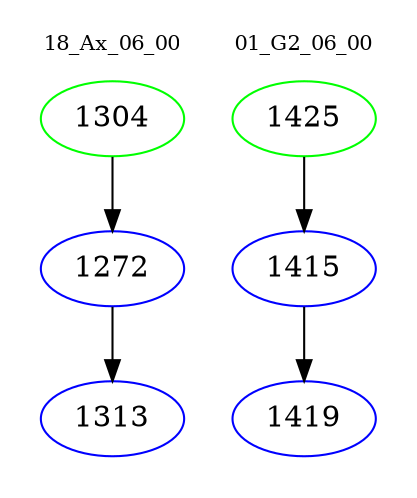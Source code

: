 digraph{
subgraph cluster_0 {
color = white
label = "18_Ax_06_00";
fontsize=10;
T0_1304 [label="1304", color="green"]
T0_1304 -> T0_1272 [color="black"]
T0_1272 [label="1272", color="blue"]
T0_1272 -> T0_1313 [color="black"]
T0_1313 [label="1313", color="blue"]
}
subgraph cluster_1 {
color = white
label = "01_G2_06_00";
fontsize=10;
T1_1425 [label="1425", color="green"]
T1_1425 -> T1_1415 [color="black"]
T1_1415 [label="1415", color="blue"]
T1_1415 -> T1_1419 [color="black"]
T1_1419 [label="1419", color="blue"]
}
}
